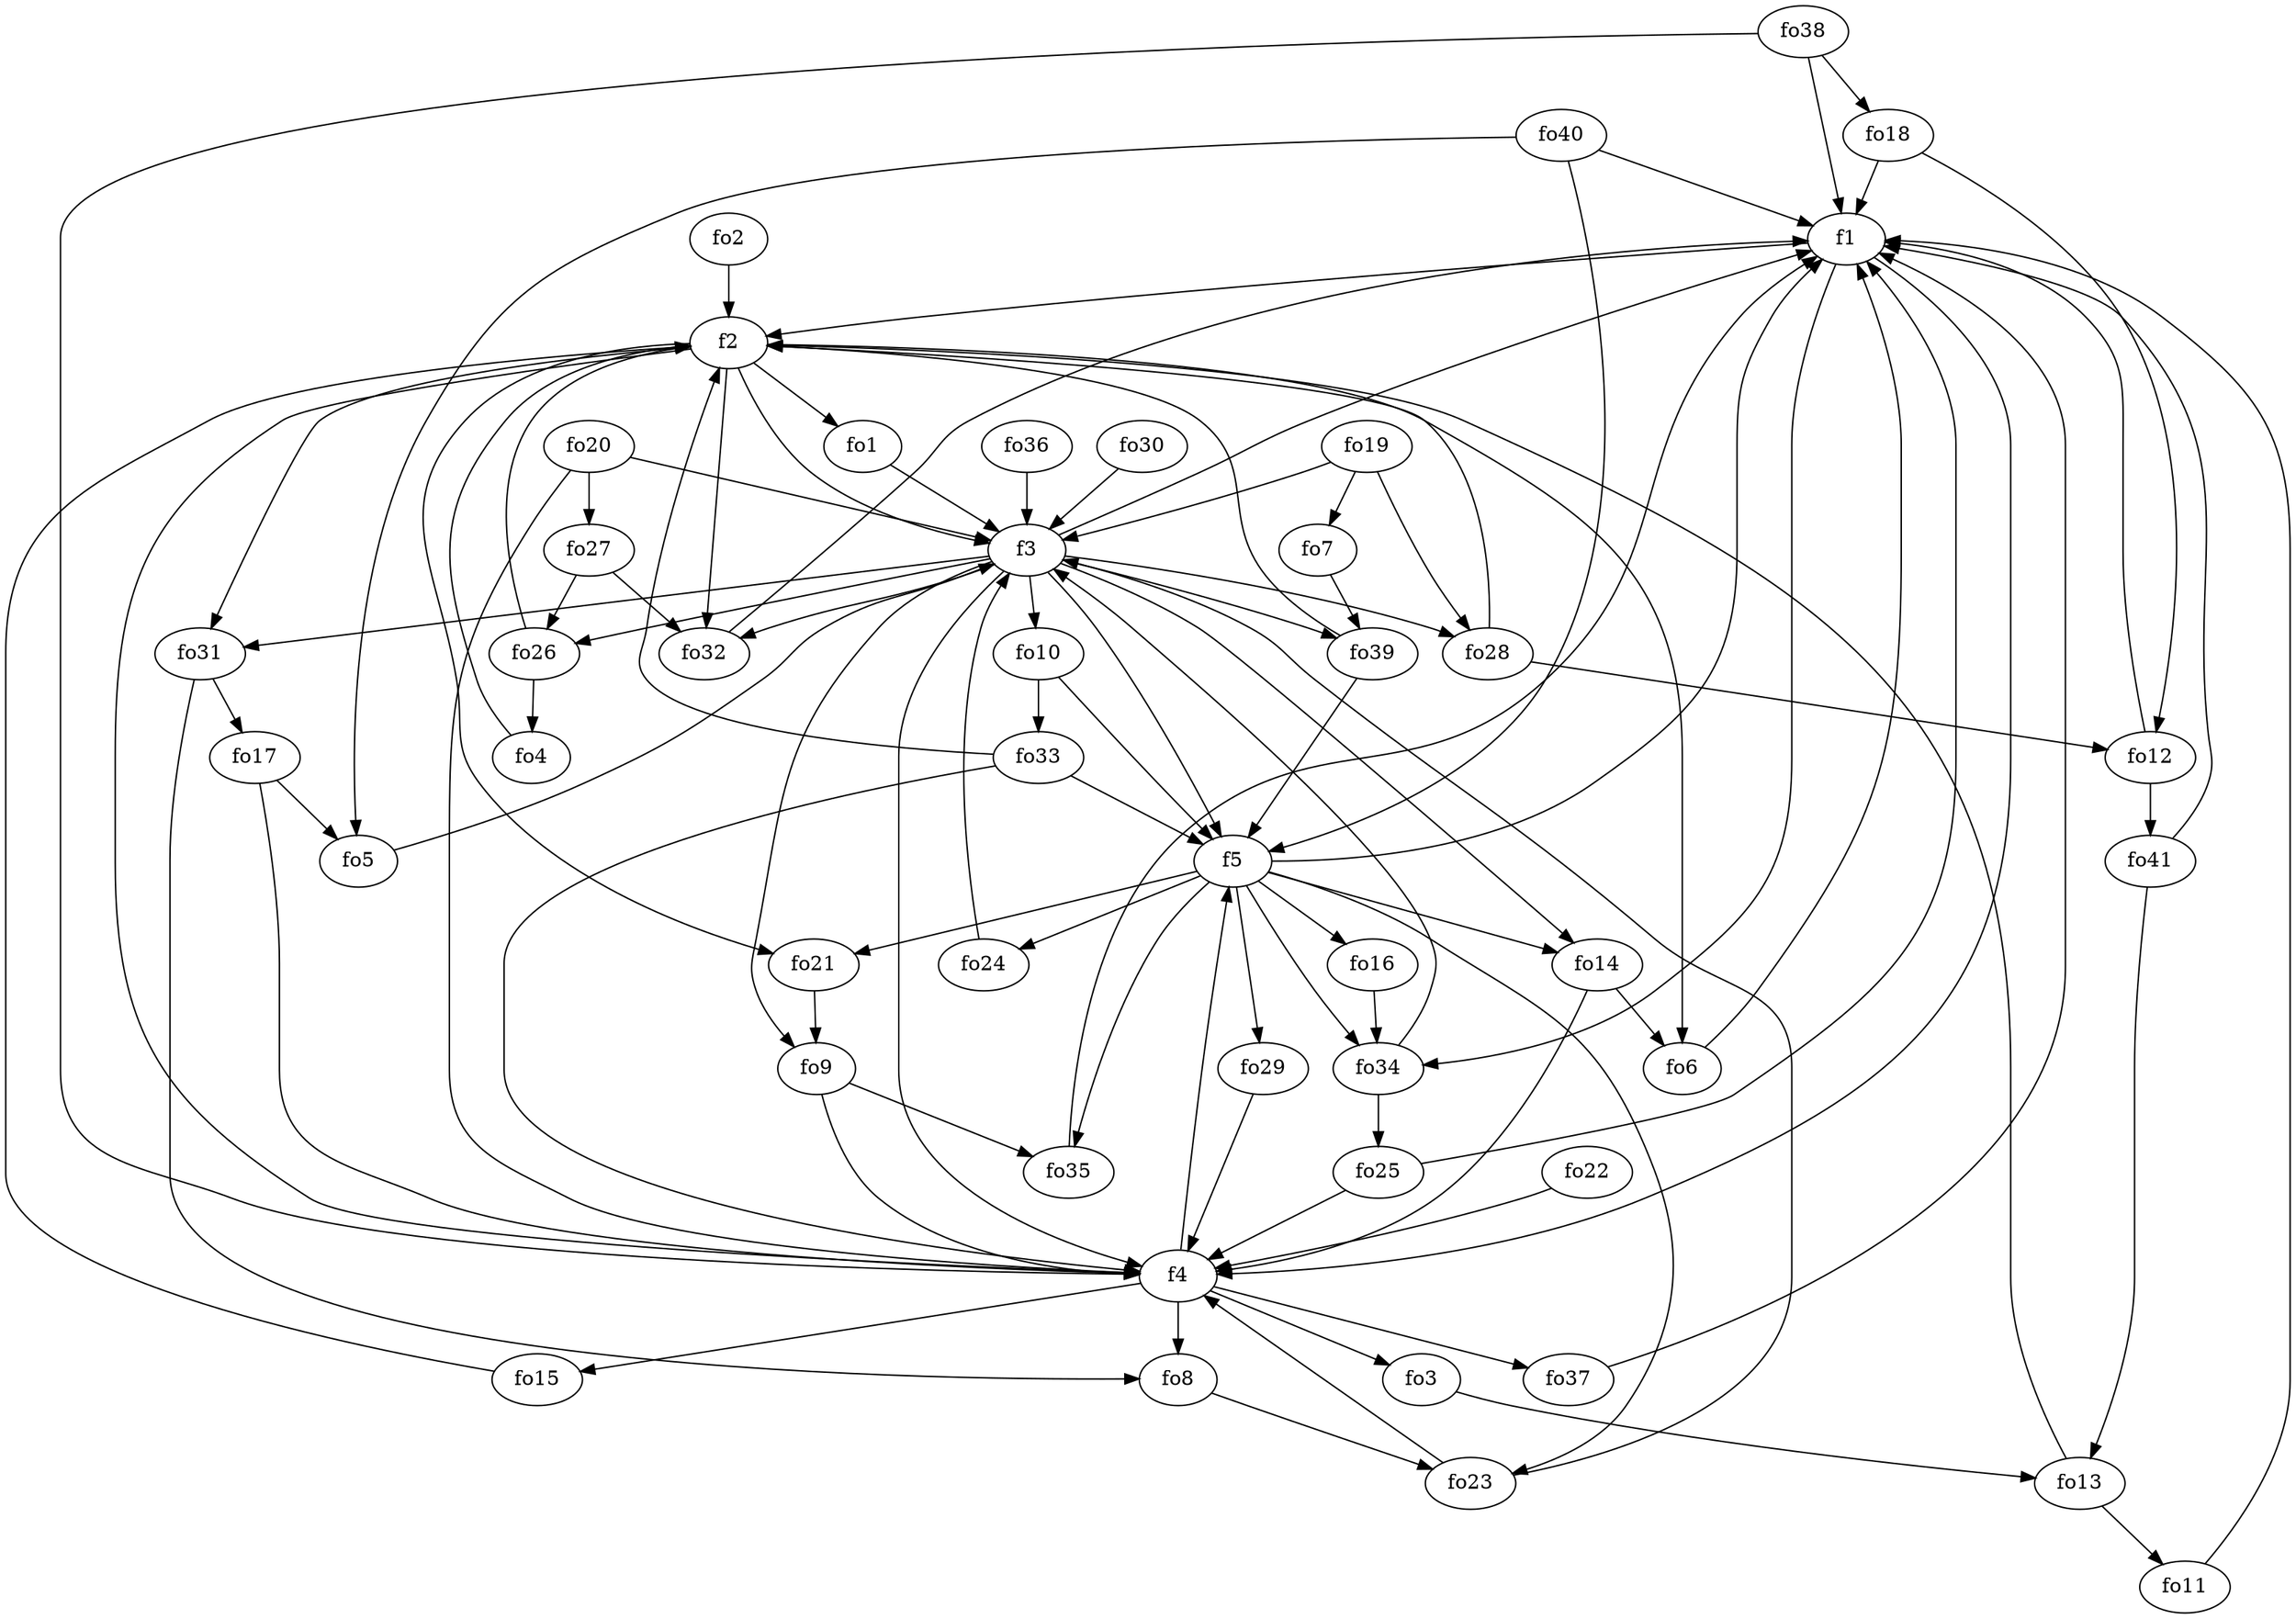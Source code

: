 strict digraph  {
f1;
f2;
f3;
f4;
f5;
fo1;
fo2;
fo3;
fo4;
fo5;
fo6;
fo7;
fo8;
fo9;
fo10;
fo11;
fo12;
fo13;
fo14;
fo15;
fo16;
fo17;
fo18;
fo19;
fo20;
fo21;
fo22;
fo23;
fo24;
fo25;
fo26;
fo27;
fo28;
fo29;
fo30;
fo31;
fo32;
fo33;
fo34;
fo35;
fo36;
fo37;
fo38;
fo39;
fo40;
fo41;
f1 -> f2  [weight=2];
f1 -> f4  [weight=2];
f1 -> fo34  [weight=2];
f2 -> f3  [weight=2];
f2 -> f4  [weight=2];
f2 -> fo31  [weight=2];
f2 -> fo6  [weight=2];
f2 -> fo32  [weight=2];
f2 -> fo21  [weight=2];
f2 -> fo1  [weight=2];
f3 -> f4  [weight=2];
f3 -> f1  [weight=2];
f3 -> fo10  [weight=2];
f3 -> fo32  [weight=2];
f3 -> fo26  [weight=2];
f3 -> fo14  [weight=2];
f3 -> f5  [weight=2];
f3 -> fo28  [weight=2];
f3 -> fo39  [weight=2];
f3 -> fo9  [weight=2];
f3 -> fo31  [weight=2];
f4 -> f5  [weight=2];
f4 -> fo15  [weight=2];
f4 -> fo3  [weight=2];
f4 -> fo37  [weight=2];
f4 -> fo8  [weight=2];
f5 -> fo24  [weight=2];
f5 -> f1  [weight=2];
f5 -> fo34  [weight=2];
f5 -> fo29  [weight=2];
f5 -> fo23  [weight=2];
f5 -> fo14  [weight=2];
f5 -> fo16  [weight=2];
f5 -> fo21  [weight=2];
f5 -> fo35  [weight=2];
fo1 -> f3  [weight=2];
fo2 -> f2  [weight=2];
fo3 -> fo13  [weight=2];
fo4 -> f2  [weight=2];
fo5 -> f3  [weight=2];
fo6 -> f1  [weight=2];
fo7 -> fo39  [weight=2];
fo8 -> fo23  [weight=2];
fo9 -> f4  [weight=2];
fo9 -> fo35  [weight=2];
fo10 -> fo33  [weight=2];
fo10 -> f5  [weight=2];
fo11 -> f1  [weight=2];
fo12 -> fo41  [weight=2];
fo12 -> f1  [weight=2];
fo13 -> fo11  [weight=2];
fo13 -> f2  [weight=2];
fo14 -> f4  [weight=2];
fo14 -> fo6  [weight=2];
fo15 -> f2  [weight=2];
fo16 -> fo34  [weight=2];
fo17 -> fo5  [weight=2];
fo17 -> f4  [weight=2];
fo18 -> f1  [weight=2];
fo18 -> fo12  [weight=2];
fo19 -> f3  [weight=2];
fo19 -> fo7  [weight=2];
fo19 -> fo28  [weight=2];
fo20 -> f3  [weight=2];
fo20 -> f4  [weight=2];
fo20 -> fo27  [weight=2];
fo21 -> fo9  [weight=2];
fo22 -> f4  [weight=2];
fo23 -> f3  [weight=2];
fo23 -> f4  [weight=2];
fo24 -> f3  [weight=2];
fo25 -> f4  [weight=2];
fo25 -> f1  [weight=2];
fo26 -> f2  [weight=2];
fo26 -> fo4  [weight=2];
fo27 -> fo32  [weight=2];
fo27 -> fo26  [weight=2];
fo28 -> f2  [weight=2];
fo28 -> fo12  [weight=2];
fo29 -> f4  [weight=2];
fo30 -> f3  [weight=2];
fo31 -> fo17  [weight=2];
fo31 -> fo8  [weight=2];
fo32 -> f1  [weight=2];
fo33 -> f2  [weight=2];
fo33 -> f4  [weight=2];
fo33 -> f5  [weight=2];
fo34 -> f3  [weight=2];
fo34 -> fo25  [weight=2];
fo35 -> f1  [weight=2];
fo36 -> f3  [weight=2];
fo37 -> f1  [weight=2];
fo38 -> f1  [weight=2];
fo38 -> f4  [weight=2];
fo38 -> fo18  [weight=2];
fo39 -> f2  [weight=2];
fo39 -> f5  [weight=2];
fo40 -> fo5  [weight=2];
fo40 -> f1  [weight=2];
fo40 -> f5  [weight=2];
fo41 -> fo13  [weight=2];
fo41 -> f1  [weight=2];
}
